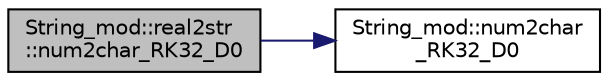 digraph "String_mod::real2str::num2char_RK32_D0"
{
 // LATEX_PDF_SIZE
  edge [fontname="Helvetica",fontsize="10",labelfontname="Helvetica",labelfontsize="10"];
  node [fontname="Helvetica",fontsize="10",shape=record];
  rankdir="LR";
  Node1 [label="String_mod::real2str\l::num2char_RK32_D0",height=0.2,width=0.4,color="black", fillcolor="grey75", style="filled", fontcolor="black",tooltip="Convert the input value to string, with the requested format, if provided."];
  Node1 -> Node2 [color="midnightblue",fontsize="10",style="solid",fontname="Helvetica"];
  Node2 [label="String_mod::num2char\l_RK32_D0",height=0.2,width=0.4,color="black", fillcolor="white", style="filled",URL="$namespaceString__mod.html#addd74adbad5d49b46bdeff77a7e5a66b",tooltip="Convert the input value to string, with the requested format, if provided."];
}
